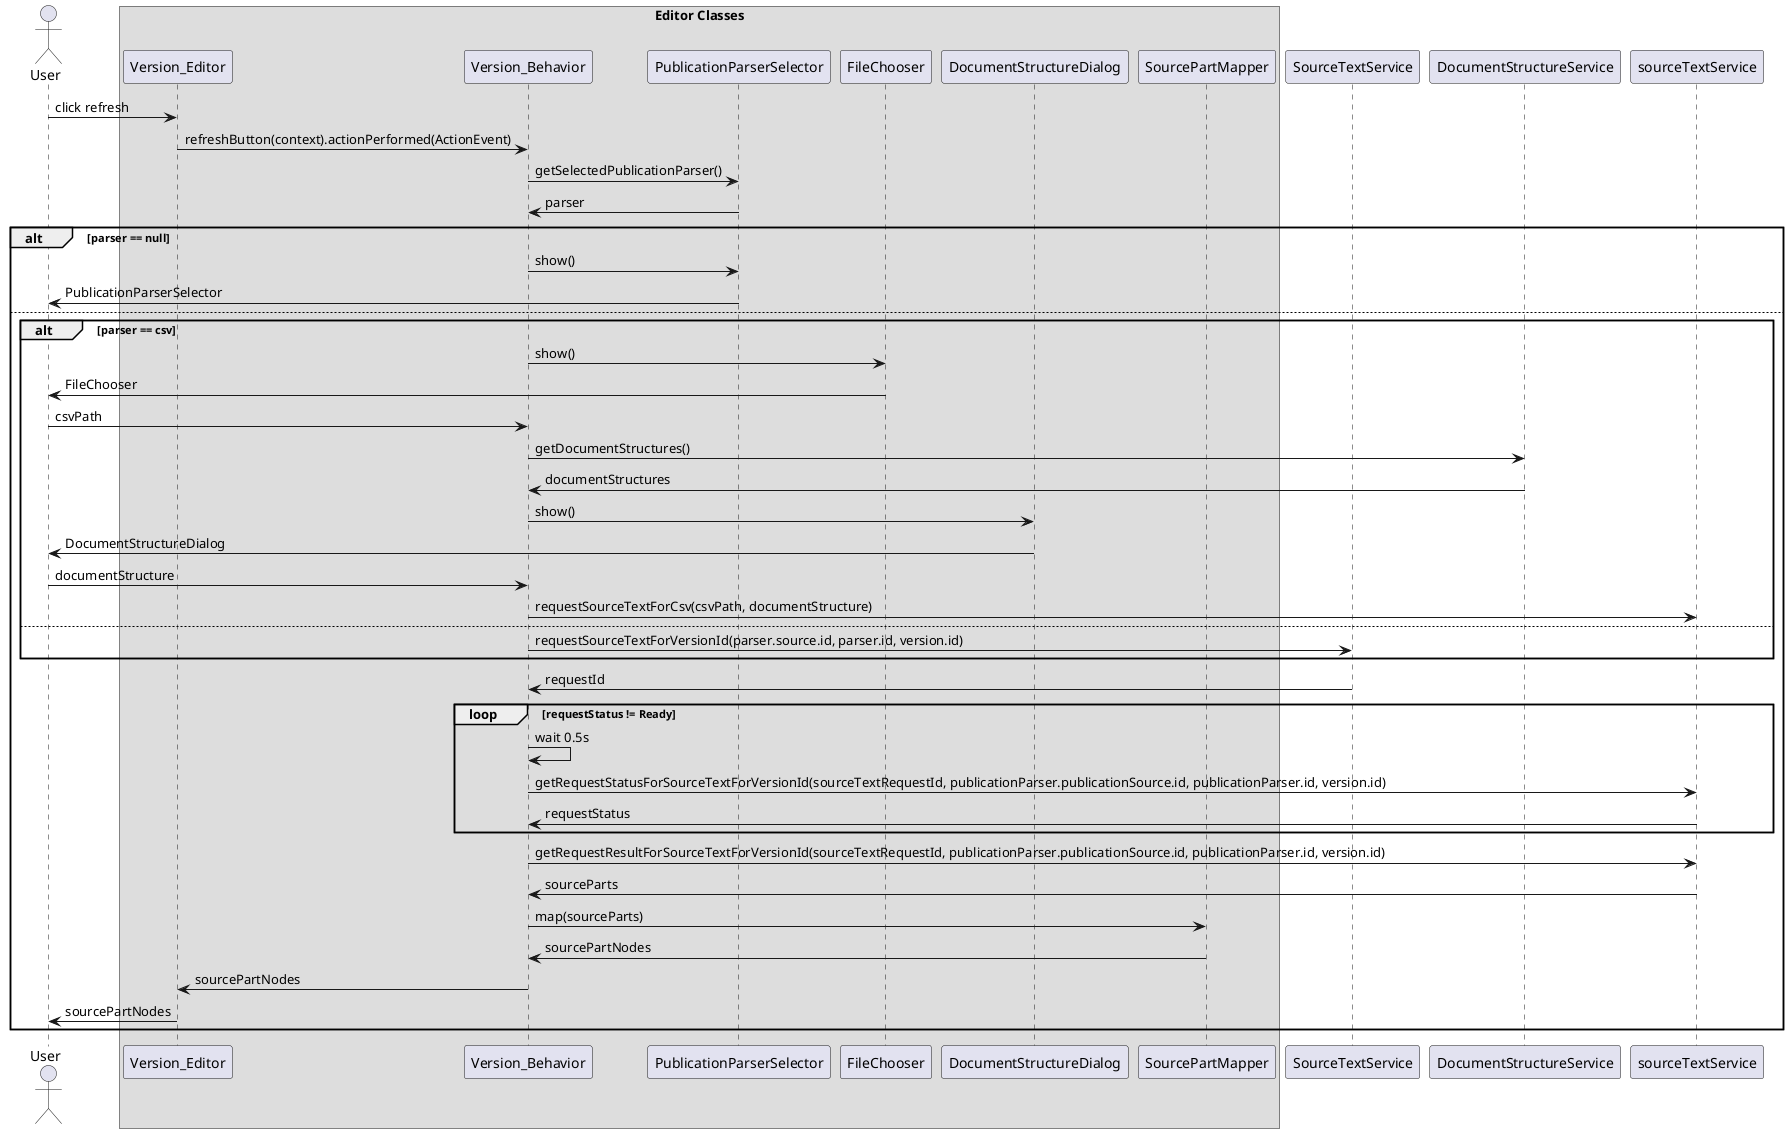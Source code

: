 @startuml
actor User as user
box Editor Classes
participant Version_Editor as editor
participant Version_Behavior as behavior
participant PublicationParserSelector as selparser
participant FileChooser as fchoser
participant DocumentStructureDialog as dsdialog
participant SourcePartMapper as spmapper
end box
participant SourceTextService as stservice
participant DocumentStructureService as dsservice

user -> editor : click refresh
editor -> behavior :refreshButton(context).actionPerformed(ActionEvent)
behavior -> selparser : getSelectedPublicationParser()
selparser -> behavior : parser
alt parser == null
behavior -> selparser : show()
selparser -> user : PublicationParserSelector
else
alt parser == csv
behavior -> fchoser : show()
fchoser -> user : FileChooser
user ->behavior : csvPath
behavior -> dsservice : getDocumentStructures()
dsservice -> behavior : documentStructures
behavior -> dsdialog : show()
dsdialog -> user : DocumentStructureDialog
user -> behavior : documentStructure
behavior -> sourceTextService : requestSourceTextForCsv(csvPath, documentStructure)
else
behavior -> stservice: requestSourceTextForVersionId(parser.source.id, parser.id, version.id)
end
stservice -> behavior: requestId
    loop requestStatus != Ready
        behavior -> behavior : wait 0.5s
        behavior -> sourceTextService : getRequestStatusForSourceTextForVersionId(sourceTextRequestId, publicationParser.publicationSource.id, publicationParser.id, version.id)
        sourceTextService -> behavior : requestStatus
    end
behavior -> sourceTextService : getRequestResultForSourceTextForVersionId(sourceTextRequestId, publicationParser.publicationSource.id, publicationParser.id, version.id)
sourceTextService -> behavior : sourceParts
behavior -> spmapper : map(sourceParts)
spmapper -> behavior : sourcePartNodes
behavior -> editor : sourcePartNodes
editor -> user : sourcePartNodes
end
@enduml